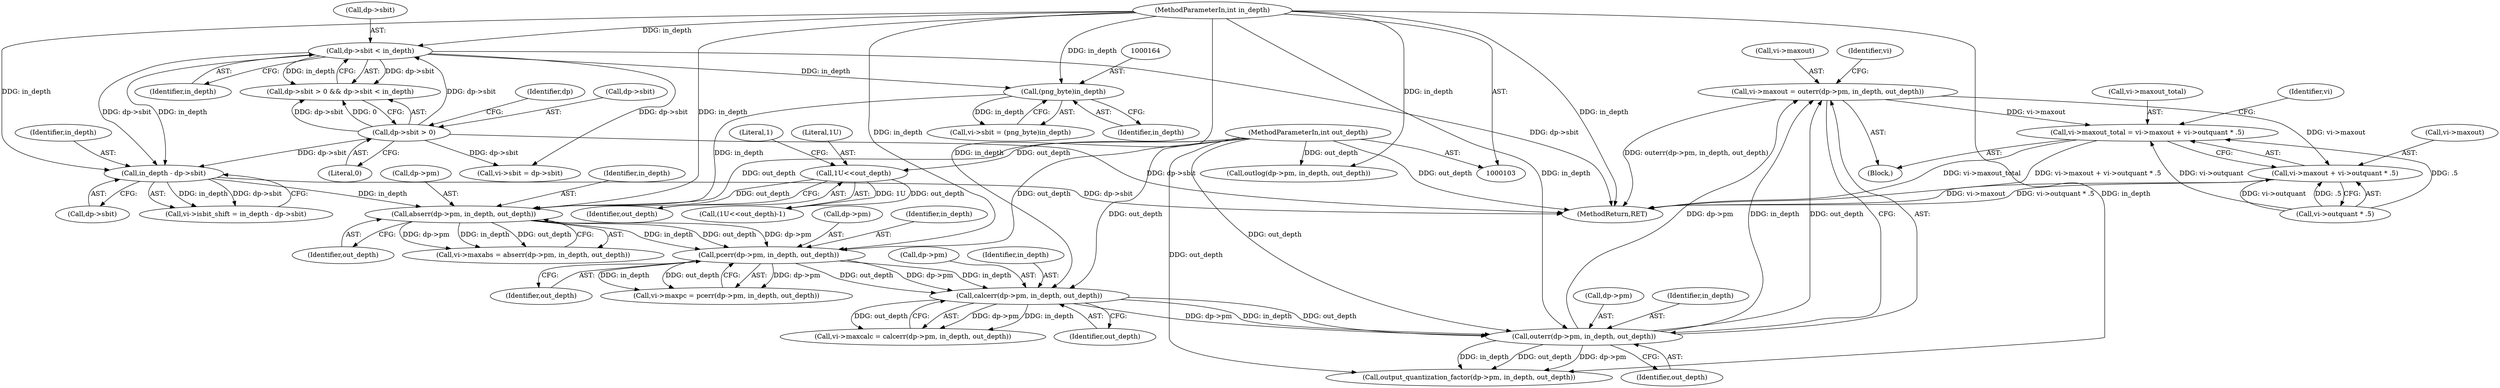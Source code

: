 digraph "0_Android_9d4853418ab2f754c2b63e091c29c5529b8b86ca_92@pointer" {
"1000259" [label="(Call,vi->maxout = outerr(dp->pm, in_depth, out_depth))"];
"1000263" [label="(Call,outerr(dp->pm, in_depth, out_depth))"];
"1000253" [label="(Call,calcerr(dp->pm, in_depth, out_depth))"];
"1000243" [label="(Call,pcerr(dp->pm, in_depth, out_depth))"];
"1000233" [label="(Call,abserr(dp->pm, in_depth, out_depth))"];
"1000152" [label="(Call,in_depth - dp->sbit)"];
"1000135" [label="(Call,dp->sbit < in_depth)"];
"1000130" [label="(Call,dp->sbit > 0)"];
"1000107" [label="(MethodParameterIn,int in_depth)"];
"1000163" [label="(Call,(png_byte)in_depth)"];
"1000114" [label="(Call,1U<<out_depth)"];
"1000108" [label="(MethodParameterIn,int out_depth)"];
"1000279" [label="(Call,vi->maxout_total = vi->maxout + vi->outquant * .5)"];
"1000283" [label="(Call,vi->maxout + vi->outquant * .5)"];
"1000154" [label="(Call,dp->sbit)"];
"1000268" [label="(Identifier,out_depth)"];
"1000135" [label="(Call,dp->sbit < in_depth)"];
"1000287" [label="(Call,vi->outquant * .5)"];
"1000260" [label="(Call,vi->maxout)"];
"1000148" [label="(Call,vi->isbit_shift = in_depth - dp->sbit)"];
"1000254" [label="(Call,dp->pm)"];
"1000280" [label="(Call,vi->maxout_total)"];
"1000234" [label="(Call,dp->pm)"];
"1000117" [label="(Literal,1)"];
"1000229" [label="(Call,vi->maxabs = abserr(dp->pm, in_depth, out_depth))"];
"1000249" [label="(Call,vi->maxcalc = calcerr(dp->pm, in_depth, out_depth))"];
"1000253" [label="(Call,calcerr(dp->pm, in_depth, out_depth))"];
"1000109" [label="(Block,)"];
"1000163" [label="(Call,(png_byte)in_depth)"];
"1000296" [label="(Call,outlog(dp->pm, in_depth, out_depth))"];
"1000294" [label="(Identifier,vi)"];
"1000271" [label="(Identifier,vi)"];
"1000139" [label="(Identifier,in_depth)"];
"1000113" [label="(Call,(1U<<out_depth)-1)"];
"1000108" [label="(MethodParameterIn,int out_depth)"];
"1000233" [label="(Call,abserr(dp->pm, in_depth, out_depth))"];
"1000237" [label="(Identifier,in_depth)"];
"1000152" [label="(Call,in_depth - dp->sbit)"];
"1000159" [label="(Call,vi->sbit = (png_byte)in_depth)"];
"1000239" [label="(Call,vi->maxpc = pcerr(dp->pm, in_depth, out_depth))"];
"1000257" [label="(Identifier,in_depth)"];
"1000259" [label="(Call,vi->maxout = outerr(dp->pm, in_depth, out_depth))"];
"1000284" [label="(Call,vi->maxout)"];
"1000267" [label="(Identifier,in_depth)"];
"1000244" [label="(Call,dp->pm)"];
"1000243" [label="(Call,pcerr(dp->pm, in_depth, out_depth))"];
"1000131" [label="(Call,dp->sbit)"];
"1000153" [label="(Identifier,in_depth)"];
"1000107" [label="(MethodParameterIn,int in_depth)"];
"1000248" [label="(Identifier,out_depth)"];
"1000116" [label="(Identifier,out_depth)"];
"1000264" [label="(Call,dp->pm)"];
"1000137" [label="(Identifier,dp)"];
"1000258" [label="(Identifier,out_depth)"];
"1000238" [label="(Identifier,out_depth)"];
"1000165" [label="(Identifier,in_depth)"];
"1000115" [label="(Literal,1U)"];
"1000141" [label="(Call,vi->sbit = dp->sbit)"];
"1000114" [label="(Call,1U<<out_depth)"];
"1000273" [label="(Call,output_quantization_factor(dp->pm, in_depth, out_depth))"];
"1000247" [label="(Identifier,in_depth)"];
"1000283" [label="(Call,vi->maxout + vi->outquant * .5)"];
"1000263" [label="(Call,outerr(dp->pm, in_depth, out_depth))"];
"1000130" [label="(Call,dp->sbit > 0)"];
"1000136" [label="(Call,dp->sbit)"];
"1000129" [label="(Call,dp->sbit > 0 && dp->sbit < in_depth)"];
"1000279" [label="(Call,vi->maxout_total = vi->maxout + vi->outquant * .5)"];
"1000134" [label="(Literal,0)"];
"1000502" [label="(MethodReturn,RET)"];
"1000259" -> "1000109"  [label="AST: "];
"1000259" -> "1000263"  [label="CFG: "];
"1000260" -> "1000259"  [label="AST: "];
"1000263" -> "1000259"  [label="AST: "];
"1000271" -> "1000259"  [label="CFG: "];
"1000259" -> "1000502"  [label="DDG: outerr(dp->pm, in_depth, out_depth)"];
"1000263" -> "1000259"  [label="DDG: dp->pm"];
"1000263" -> "1000259"  [label="DDG: in_depth"];
"1000263" -> "1000259"  [label="DDG: out_depth"];
"1000259" -> "1000279"  [label="DDG: vi->maxout"];
"1000259" -> "1000283"  [label="DDG: vi->maxout"];
"1000263" -> "1000268"  [label="CFG: "];
"1000264" -> "1000263"  [label="AST: "];
"1000267" -> "1000263"  [label="AST: "];
"1000268" -> "1000263"  [label="AST: "];
"1000253" -> "1000263"  [label="DDG: dp->pm"];
"1000253" -> "1000263"  [label="DDG: in_depth"];
"1000253" -> "1000263"  [label="DDG: out_depth"];
"1000107" -> "1000263"  [label="DDG: in_depth"];
"1000108" -> "1000263"  [label="DDG: out_depth"];
"1000263" -> "1000273"  [label="DDG: dp->pm"];
"1000263" -> "1000273"  [label="DDG: in_depth"];
"1000263" -> "1000273"  [label="DDG: out_depth"];
"1000253" -> "1000249"  [label="AST: "];
"1000253" -> "1000258"  [label="CFG: "];
"1000254" -> "1000253"  [label="AST: "];
"1000257" -> "1000253"  [label="AST: "];
"1000258" -> "1000253"  [label="AST: "];
"1000249" -> "1000253"  [label="CFG: "];
"1000253" -> "1000249"  [label="DDG: dp->pm"];
"1000253" -> "1000249"  [label="DDG: in_depth"];
"1000253" -> "1000249"  [label="DDG: out_depth"];
"1000243" -> "1000253"  [label="DDG: dp->pm"];
"1000243" -> "1000253"  [label="DDG: in_depth"];
"1000243" -> "1000253"  [label="DDG: out_depth"];
"1000107" -> "1000253"  [label="DDG: in_depth"];
"1000108" -> "1000253"  [label="DDG: out_depth"];
"1000243" -> "1000239"  [label="AST: "];
"1000243" -> "1000248"  [label="CFG: "];
"1000244" -> "1000243"  [label="AST: "];
"1000247" -> "1000243"  [label="AST: "];
"1000248" -> "1000243"  [label="AST: "];
"1000239" -> "1000243"  [label="CFG: "];
"1000243" -> "1000239"  [label="DDG: dp->pm"];
"1000243" -> "1000239"  [label="DDG: in_depth"];
"1000243" -> "1000239"  [label="DDG: out_depth"];
"1000233" -> "1000243"  [label="DDG: dp->pm"];
"1000233" -> "1000243"  [label="DDG: in_depth"];
"1000233" -> "1000243"  [label="DDG: out_depth"];
"1000107" -> "1000243"  [label="DDG: in_depth"];
"1000108" -> "1000243"  [label="DDG: out_depth"];
"1000233" -> "1000229"  [label="AST: "];
"1000233" -> "1000238"  [label="CFG: "];
"1000234" -> "1000233"  [label="AST: "];
"1000237" -> "1000233"  [label="AST: "];
"1000238" -> "1000233"  [label="AST: "];
"1000229" -> "1000233"  [label="CFG: "];
"1000233" -> "1000229"  [label="DDG: dp->pm"];
"1000233" -> "1000229"  [label="DDG: in_depth"];
"1000233" -> "1000229"  [label="DDG: out_depth"];
"1000152" -> "1000233"  [label="DDG: in_depth"];
"1000163" -> "1000233"  [label="DDG: in_depth"];
"1000107" -> "1000233"  [label="DDG: in_depth"];
"1000114" -> "1000233"  [label="DDG: out_depth"];
"1000108" -> "1000233"  [label="DDG: out_depth"];
"1000152" -> "1000148"  [label="AST: "];
"1000152" -> "1000154"  [label="CFG: "];
"1000153" -> "1000152"  [label="AST: "];
"1000154" -> "1000152"  [label="AST: "];
"1000148" -> "1000152"  [label="CFG: "];
"1000152" -> "1000502"  [label="DDG: dp->sbit"];
"1000152" -> "1000148"  [label="DDG: in_depth"];
"1000152" -> "1000148"  [label="DDG: dp->sbit"];
"1000135" -> "1000152"  [label="DDG: in_depth"];
"1000135" -> "1000152"  [label="DDG: dp->sbit"];
"1000107" -> "1000152"  [label="DDG: in_depth"];
"1000130" -> "1000152"  [label="DDG: dp->sbit"];
"1000135" -> "1000129"  [label="AST: "];
"1000135" -> "1000139"  [label="CFG: "];
"1000136" -> "1000135"  [label="AST: "];
"1000139" -> "1000135"  [label="AST: "];
"1000129" -> "1000135"  [label="CFG: "];
"1000135" -> "1000502"  [label="DDG: dp->sbit"];
"1000135" -> "1000129"  [label="DDG: dp->sbit"];
"1000135" -> "1000129"  [label="DDG: in_depth"];
"1000130" -> "1000135"  [label="DDG: dp->sbit"];
"1000107" -> "1000135"  [label="DDG: in_depth"];
"1000135" -> "1000141"  [label="DDG: dp->sbit"];
"1000135" -> "1000163"  [label="DDG: in_depth"];
"1000130" -> "1000129"  [label="AST: "];
"1000130" -> "1000134"  [label="CFG: "];
"1000131" -> "1000130"  [label="AST: "];
"1000134" -> "1000130"  [label="AST: "];
"1000137" -> "1000130"  [label="CFG: "];
"1000129" -> "1000130"  [label="CFG: "];
"1000130" -> "1000502"  [label="DDG: dp->sbit"];
"1000130" -> "1000129"  [label="DDG: dp->sbit"];
"1000130" -> "1000129"  [label="DDG: 0"];
"1000130" -> "1000141"  [label="DDG: dp->sbit"];
"1000107" -> "1000103"  [label="AST: "];
"1000107" -> "1000502"  [label="DDG: in_depth"];
"1000107" -> "1000163"  [label="DDG: in_depth"];
"1000107" -> "1000273"  [label="DDG: in_depth"];
"1000107" -> "1000296"  [label="DDG: in_depth"];
"1000163" -> "1000159"  [label="AST: "];
"1000163" -> "1000165"  [label="CFG: "];
"1000164" -> "1000163"  [label="AST: "];
"1000165" -> "1000163"  [label="AST: "];
"1000159" -> "1000163"  [label="CFG: "];
"1000163" -> "1000159"  [label="DDG: in_depth"];
"1000114" -> "1000113"  [label="AST: "];
"1000114" -> "1000116"  [label="CFG: "];
"1000115" -> "1000114"  [label="AST: "];
"1000116" -> "1000114"  [label="AST: "];
"1000117" -> "1000114"  [label="CFG: "];
"1000114" -> "1000113"  [label="DDG: 1U"];
"1000114" -> "1000113"  [label="DDG: out_depth"];
"1000108" -> "1000114"  [label="DDG: out_depth"];
"1000108" -> "1000103"  [label="AST: "];
"1000108" -> "1000502"  [label="DDG: out_depth"];
"1000108" -> "1000273"  [label="DDG: out_depth"];
"1000108" -> "1000296"  [label="DDG: out_depth"];
"1000279" -> "1000109"  [label="AST: "];
"1000279" -> "1000283"  [label="CFG: "];
"1000280" -> "1000279"  [label="AST: "];
"1000283" -> "1000279"  [label="AST: "];
"1000294" -> "1000279"  [label="CFG: "];
"1000279" -> "1000502"  [label="DDG: vi->maxout_total"];
"1000279" -> "1000502"  [label="DDG: vi->maxout + vi->outquant * .5"];
"1000287" -> "1000279"  [label="DDG: vi->outquant"];
"1000287" -> "1000279"  [label="DDG: .5"];
"1000283" -> "1000287"  [label="CFG: "];
"1000284" -> "1000283"  [label="AST: "];
"1000287" -> "1000283"  [label="AST: "];
"1000283" -> "1000502"  [label="DDG: vi->maxout"];
"1000283" -> "1000502"  [label="DDG: vi->outquant * .5"];
"1000287" -> "1000283"  [label="DDG: vi->outquant"];
"1000287" -> "1000283"  [label="DDG: .5"];
}
